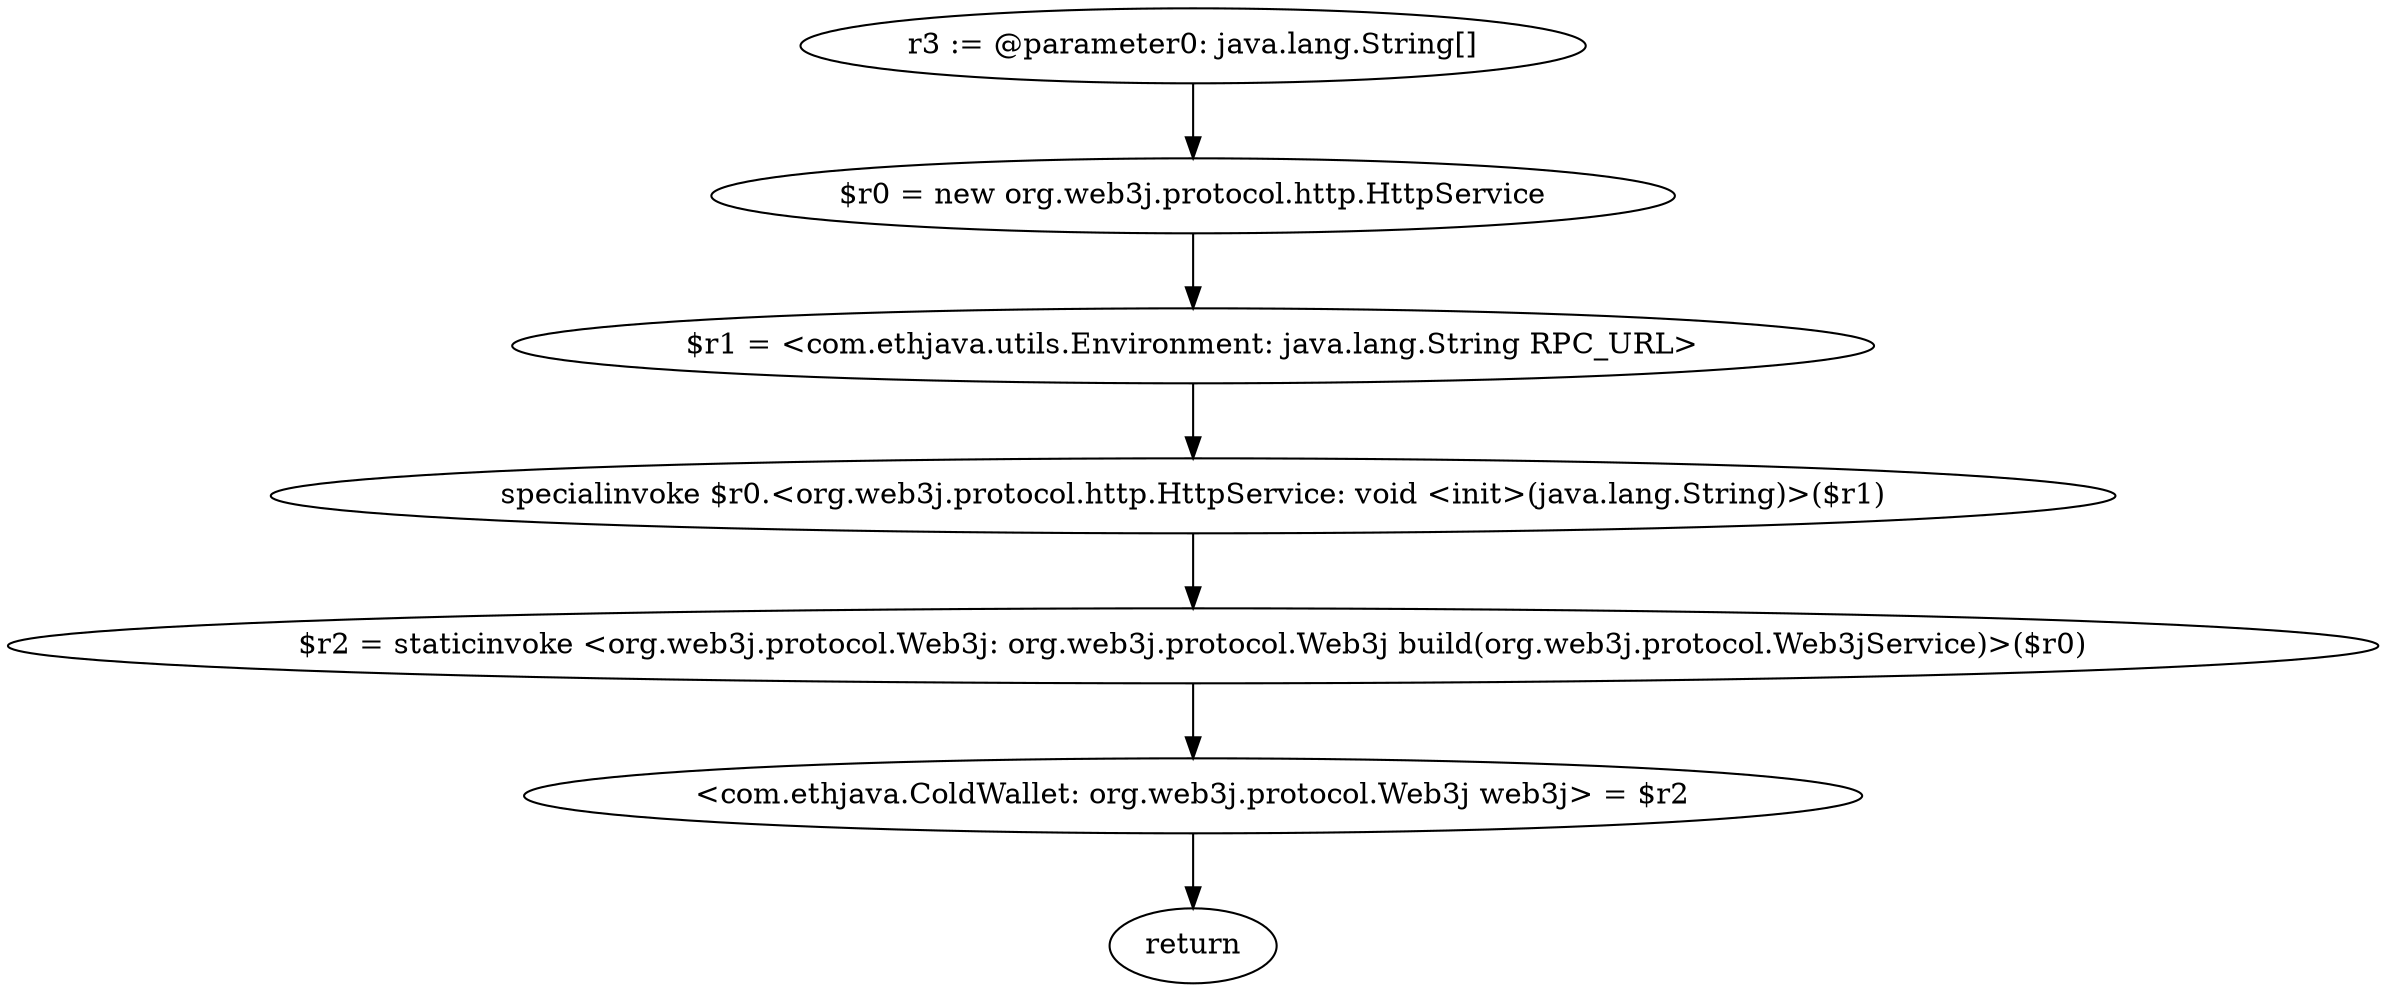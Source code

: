 digraph "unitGraph" {
    "r3 := @parameter0: java.lang.String[]"
    "$r0 = new org.web3j.protocol.http.HttpService"
    "$r1 = <com.ethjava.utils.Environment: java.lang.String RPC_URL>"
    "specialinvoke $r0.<org.web3j.protocol.http.HttpService: void <init>(java.lang.String)>($r1)"
    "$r2 = staticinvoke <org.web3j.protocol.Web3j: org.web3j.protocol.Web3j build(org.web3j.protocol.Web3jService)>($r0)"
    "<com.ethjava.ColdWallet: org.web3j.protocol.Web3j web3j> = $r2"
    "return"
    "r3 := @parameter0: java.lang.String[]"->"$r0 = new org.web3j.protocol.http.HttpService";
    "$r0 = new org.web3j.protocol.http.HttpService"->"$r1 = <com.ethjava.utils.Environment: java.lang.String RPC_URL>";
    "$r1 = <com.ethjava.utils.Environment: java.lang.String RPC_URL>"->"specialinvoke $r0.<org.web3j.protocol.http.HttpService: void <init>(java.lang.String)>($r1)";
    "specialinvoke $r0.<org.web3j.protocol.http.HttpService: void <init>(java.lang.String)>($r1)"->"$r2 = staticinvoke <org.web3j.protocol.Web3j: org.web3j.protocol.Web3j build(org.web3j.protocol.Web3jService)>($r0)";
    "$r2 = staticinvoke <org.web3j.protocol.Web3j: org.web3j.protocol.Web3j build(org.web3j.protocol.Web3jService)>($r0)"->"<com.ethjava.ColdWallet: org.web3j.protocol.Web3j web3j> = $r2";
    "<com.ethjava.ColdWallet: org.web3j.protocol.Web3j web3j> = $r2"->"return";
}
